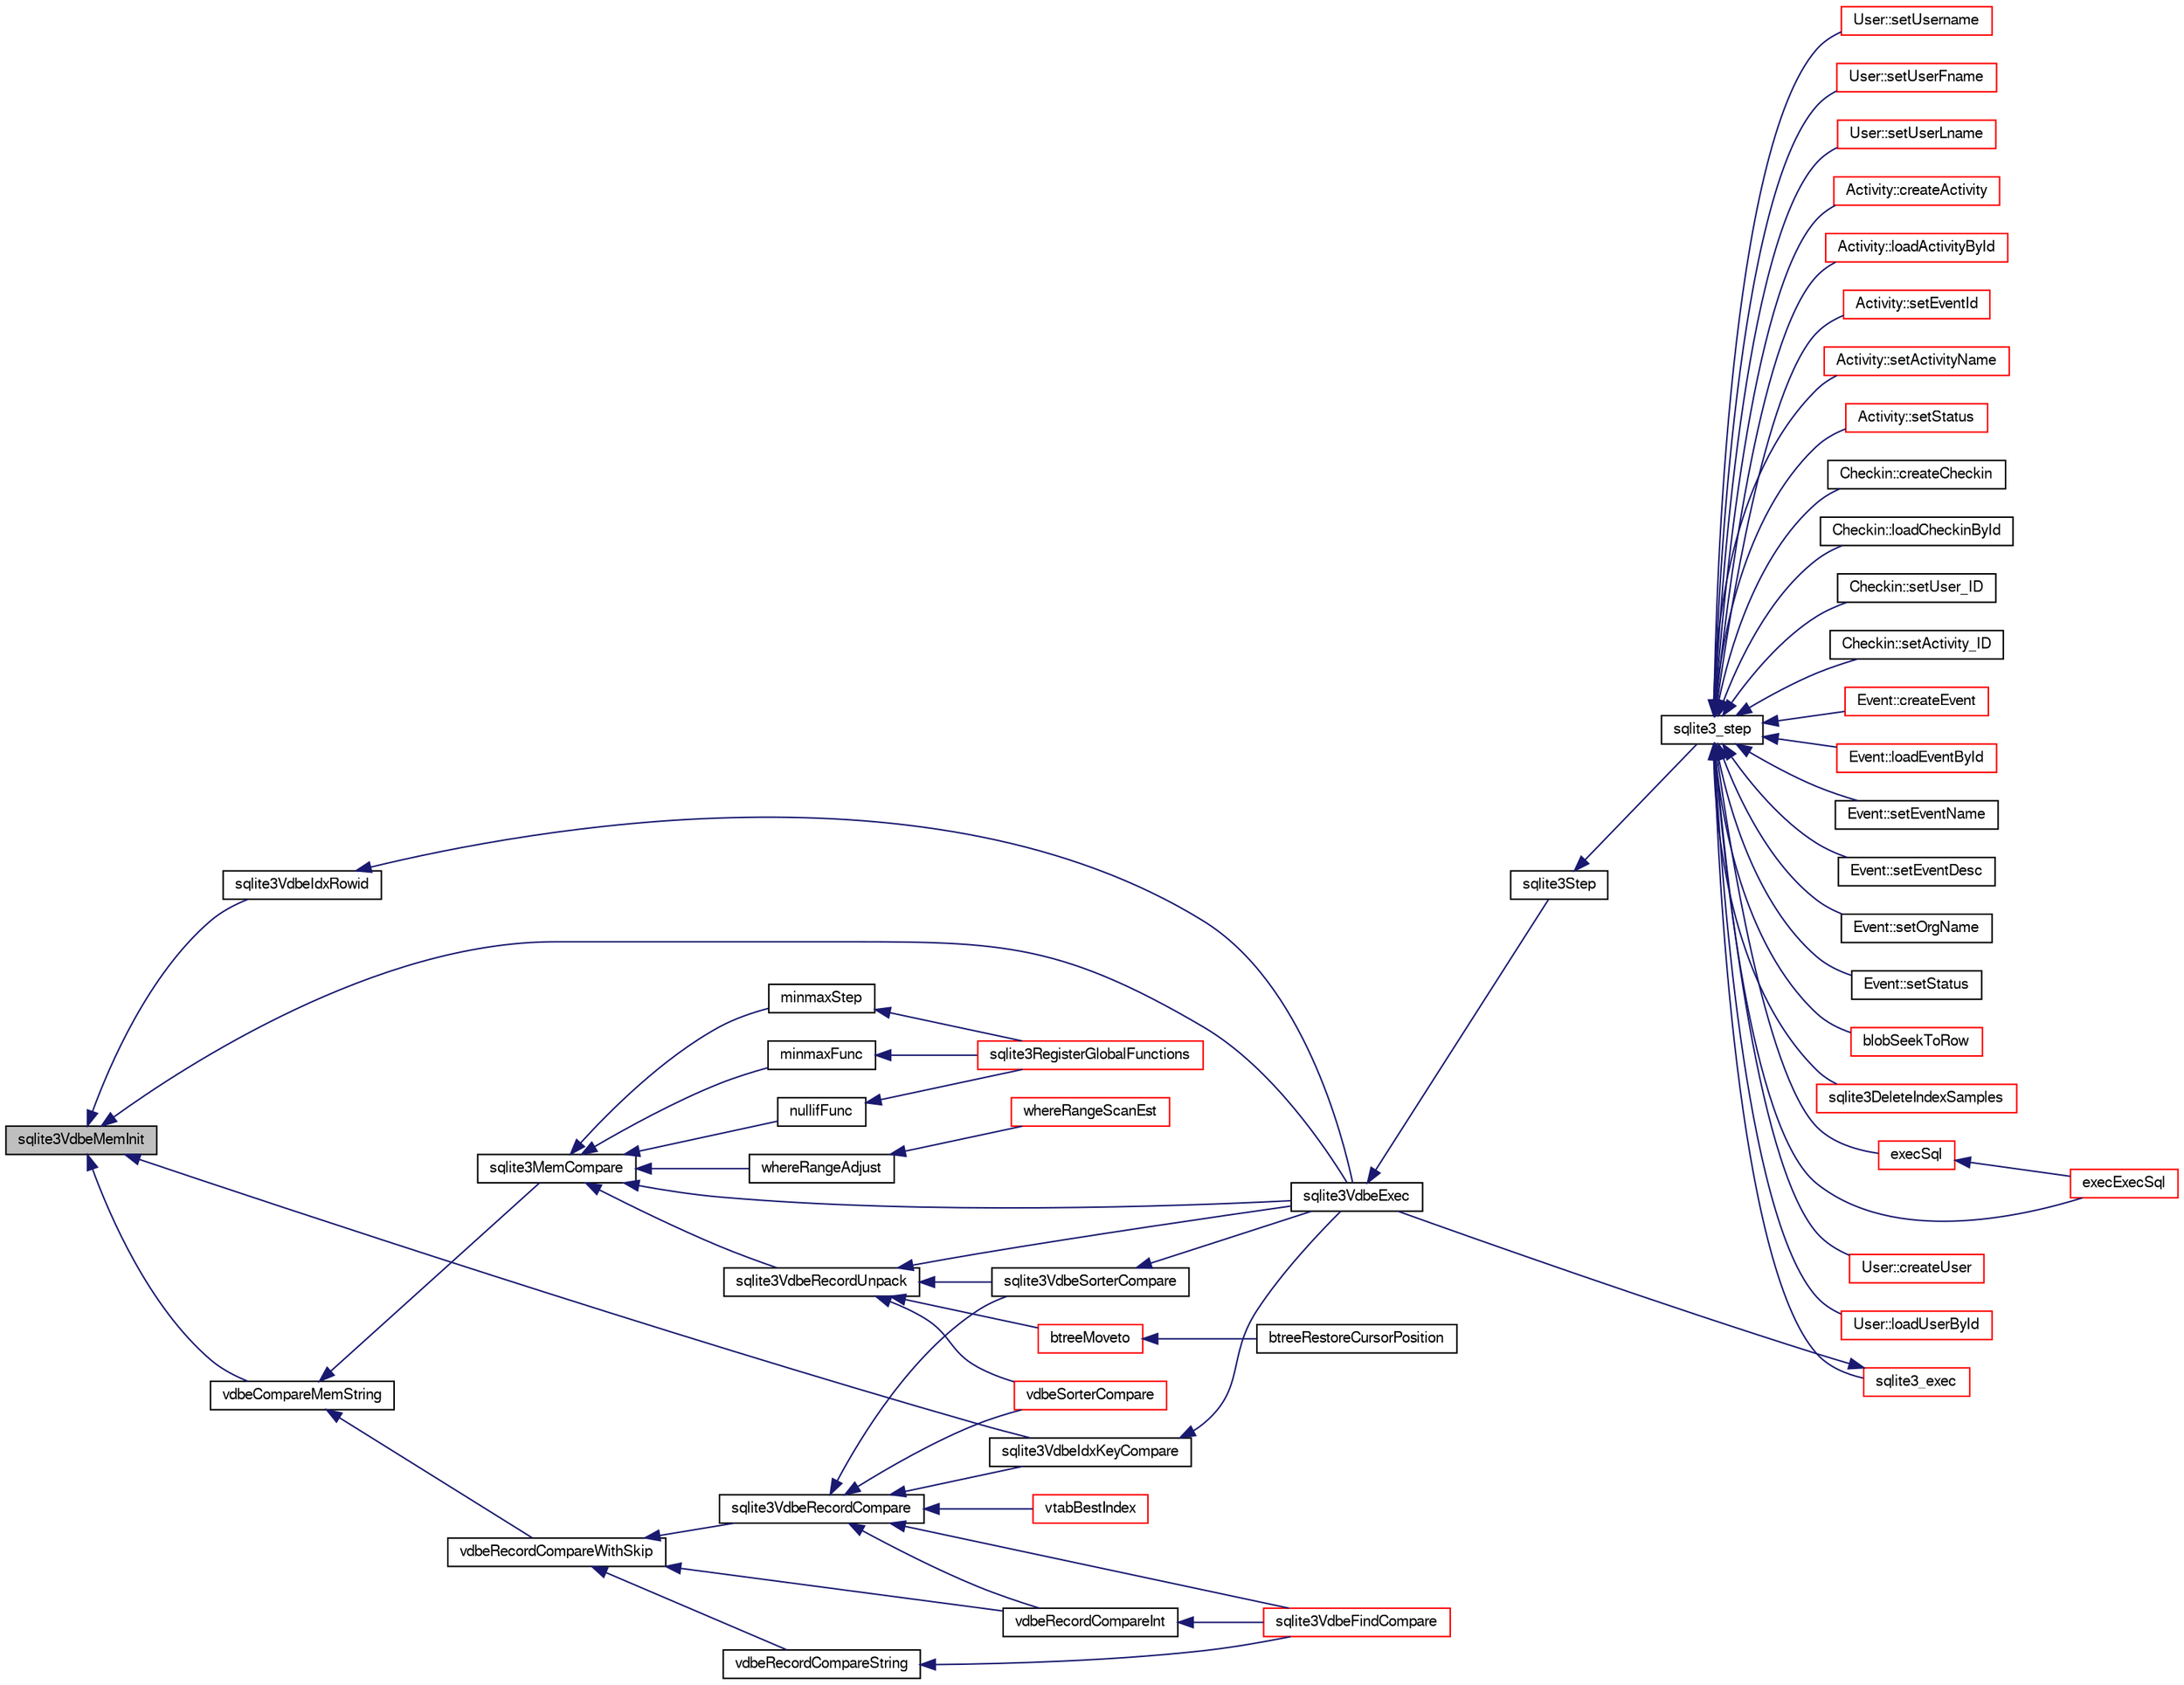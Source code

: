 digraph "sqlite3VdbeMemInit"
{
  edge [fontname="FreeSans",fontsize="10",labelfontname="FreeSans",labelfontsize="10"];
  node [fontname="FreeSans",fontsize="10",shape=record];
  rankdir="LR";
  Node770644 [label="sqlite3VdbeMemInit",height=0.2,width=0.4,color="black", fillcolor="grey75", style="filled", fontcolor="black"];
  Node770644 -> Node770645 [dir="back",color="midnightblue",fontsize="10",style="solid",fontname="FreeSans"];
  Node770645 [label="vdbeCompareMemString",height=0.2,width=0.4,color="black", fillcolor="white", style="filled",URL="$sqlite3_8c.html#afc618ccf0c8dc5c4de68c35c8b1613c1"];
  Node770645 -> Node770646 [dir="back",color="midnightblue",fontsize="10",style="solid",fontname="FreeSans"];
  Node770646 [label="sqlite3MemCompare",height=0.2,width=0.4,color="black", fillcolor="white", style="filled",URL="$sqlite3_8c.html#a89fc02818dc8eb6be452ea408164b5e3"];
  Node770646 -> Node770647 [dir="back",color="midnightblue",fontsize="10",style="solid",fontname="FreeSans"];
  Node770647 [label="sqlite3VdbeRecordUnpack",height=0.2,width=0.4,color="black", fillcolor="white", style="filled",URL="$sqlite3_8c.html#a33dc4e6ab8c683f8c42b357da66328a0"];
  Node770647 -> Node770648 [dir="back",color="midnightblue",fontsize="10",style="solid",fontname="FreeSans"];
  Node770648 [label="btreeMoveto",height=0.2,width=0.4,color="red", fillcolor="white", style="filled",URL="$sqlite3_8c.html#a13481d732f5bb516f599d16a428034c4"];
  Node770648 -> Node770649 [dir="back",color="midnightblue",fontsize="10",style="solid",fontname="FreeSans"];
  Node770649 [label="btreeRestoreCursorPosition",height=0.2,width=0.4,color="black", fillcolor="white", style="filled",URL="$sqlite3_8c.html#ac3fe093bc4fe5a20ac5d5cabf99e119a"];
  Node770647 -> Node770651 [dir="back",color="midnightblue",fontsize="10",style="solid",fontname="FreeSans"];
  Node770651 [label="sqlite3VdbeExec",height=0.2,width=0.4,color="black", fillcolor="white", style="filled",URL="$sqlite3_8c.html#a8ce40a614bdc56719c4d642b1e4dfb21"];
  Node770651 -> Node770652 [dir="back",color="midnightblue",fontsize="10",style="solid",fontname="FreeSans"];
  Node770652 [label="sqlite3Step",height=0.2,width=0.4,color="black", fillcolor="white", style="filled",URL="$sqlite3_8c.html#a3f2872e873e2758a4beedad1d5113554"];
  Node770652 -> Node770653 [dir="back",color="midnightblue",fontsize="10",style="solid",fontname="FreeSans"];
  Node770653 [label="sqlite3_step",height=0.2,width=0.4,color="black", fillcolor="white", style="filled",URL="$sqlite3_8h.html#ac1e491ce36b7471eb28387f7d3c74334"];
  Node770653 -> Node770654 [dir="back",color="midnightblue",fontsize="10",style="solid",fontname="FreeSans"];
  Node770654 [label="Activity::createActivity",height=0.2,width=0.4,color="red", fillcolor="white", style="filled",URL="$classActivity.html#a813cc5e52c14ab49b39014c134e3425b"];
  Node770653 -> Node770657 [dir="back",color="midnightblue",fontsize="10",style="solid",fontname="FreeSans"];
  Node770657 [label="Activity::loadActivityById",height=0.2,width=0.4,color="red", fillcolor="white", style="filled",URL="$classActivity.html#abe4ffb4f08a47212ebf9013259d9e7fd"];
  Node770653 -> Node770659 [dir="back",color="midnightblue",fontsize="10",style="solid",fontname="FreeSans"];
  Node770659 [label="Activity::setEventId",height=0.2,width=0.4,color="red", fillcolor="white", style="filled",URL="$classActivity.html#adb1d0fd0d08f473e068f0a4086bfa9ca"];
  Node770653 -> Node770660 [dir="back",color="midnightblue",fontsize="10",style="solid",fontname="FreeSans"];
  Node770660 [label="Activity::setActivityName",height=0.2,width=0.4,color="red", fillcolor="white", style="filled",URL="$classActivity.html#a62dc3737b33915a36086f9dd26d16a81"];
  Node770653 -> Node770661 [dir="back",color="midnightblue",fontsize="10",style="solid",fontname="FreeSans"];
  Node770661 [label="Activity::setStatus",height=0.2,width=0.4,color="red", fillcolor="white", style="filled",URL="$classActivity.html#af618135a7738f4d2a7ee147a8ef912ea"];
  Node770653 -> Node770662 [dir="back",color="midnightblue",fontsize="10",style="solid",fontname="FreeSans"];
  Node770662 [label="Checkin::createCheckin",height=0.2,width=0.4,color="black", fillcolor="white", style="filled",URL="$classCheckin.html#a4e40acdf7fff0e607f6de4f24f3a163c"];
  Node770653 -> Node770663 [dir="back",color="midnightblue",fontsize="10",style="solid",fontname="FreeSans"];
  Node770663 [label="Checkin::loadCheckinById",height=0.2,width=0.4,color="black", fillcolor="white", style="filled",URL="$classCheckin.html#a3461f70ea6c68475225f2a07f78a21e0"];
  Node770653 -> Node770664 [dir="back",color="midnightblue",fontsize="10",style="solid",fontname="FreeSans"];
  Node770664 [label="Checkin::setUser_ID",height=0.2,width=0.4,color="black", fillcolor="white", style="filled",URL="$classCheckin.html#a76ab640f4f912876dbebf183db5359c6"];
  Node770653 -> Node770665 [dir="back",color="midnightblue",fontsize="10",style="solid",fontname="FreeSans"];
  Node770665 [label="Checkin::setActivity_ID",height=0.2,width=0.4,color="black", fillcolor="white", style="filled",URL="$classCheckin.html#ab2ff3ec2604ec73a42af25874a00b232"];
  Node770653 -> Node770666 [dir="back",color="midnightblue",fontsize="10",style="solid",fontname="FreeSans"];
  Node770666 [label="Event::createEvent",height=0.2,width=0.4,color="red", fillcolor="white", style="filled",URL="$classEvent.html#a77adb9f4a46ffb32c2d931f0691f5903"];
  Node770653 -> Node770667 [dir="back",color="midnightblue",fontsize="10",style="solid",fontname="FreeSans"];
  Node770667 [label="Event::loadEventById",height=0.2,width=0.4,color="red", fillcolor="white", style="filled",URL="$classEvent.html#afa66cea33f722dbeecb69cc98fdea055"];
  Node770653 -> Node770668 [dir="back",color="midnightblue",fontsize="10",style="solid",fontname="FreeSans"];
  Node770668 [label="Event::setEventName",height=0.2,width=0.4,color="black", fillcolor="white", style="filled",URL="$classEvent.html#a10596b6ca077df05184e30d62b08729d"];
  Node770653 -> Node770669 [dir="back",color="midnightblue",fontsize="10",style="solid",fontname="FreeSans"];
  Node770669 [label="Event::setEventDesc",height=0.2,width=0.4,color="black", fillcolor="white", style="filled",URL="$classEvent.html#ae36b8377dcae792f1c5c4726024c981b"];
  Node770653 -> Node770670 [dir="back",color="midnightblue",fontsize="10",style="solid",fontname="FreeSans"];
  Node770670 [label="Event::setOrgName",height=0.2,width=0.4,color="black", fillcolor="white", style="filled",URL="$classEvent.html#a19aac0f776bd764563a54977656cf680"];
  Node770653 -> Node770671 [dir="back",color="midnightblue",fontsize="10",style="solid",fontname="FreeSans"];
  Node770671 [label="Event::setStatus",height=0.2,width=0.4,color="black", fillcolor="white", style="filled",URL="$classEvent.html#ab0a6b9285af0f4172eb841e2b80f8972"];
  Node770653 -> Node770672 [dir="back",color="midnightblue",fontsize="10",style="solid",fontname="FreeSans"];
  Node770672 [label="blobSeekToRow",height=0.2,width=0.4,color="red", fillcolor="white", style="filled",URL="$sqlite3_8c.html#afff57e13332b98c8a44a7cebe38962ab"];
  Node770653 -> Node770675 [dir="back",color="midnightblue",fontsize="10",style="solid",fontname="FreeSans"];
  Node770675 [label="sqlite3DeleteIndexSamples",height=0.2,width=0.4,color="red", fillcolor="white", style="filled",URL="$sqlite3_8c.html#aaeda0302fbf61397ec009f65bed047ef"];
  Node770653 -> Node770844 [dir="back",color="midnightblue",fontsize="10",style="solid",fontname="FreeSans"];
  Node770844 [label="sqlite3_exec",height=0.2,width=0.4,color="red", fillcolor="white", style="filled",URL="$sqlite3_8h.html#a97487ec8150e0bcc8fa392ab8f0e24db"];
  Node770844 -> Node770651 [dir="back",color="midnightblue",fontsize="10",style="solid",fontname="FreeSans"];
  Node770653 -> Node770835 [dir="back",color="midnightblue",fontsize="10",style="solid",fontname="FreeSans"];
  Node770835 [label="execSql",height=0.2,width=0.4,color="red", fillcolor="white", style="filled",URL="$sqlite3_8c.html#a7d16651b98a110662f4c265eff0246cb"];
  Node770835 -> Node770836 [dir="back",color="midnightblue",fontsize="10",style="solid",fontname="FreeSans"];
  Node770836 [label="execExecSql",height=0.2,width=0.4,color="red", fillcolor="white", style="filled",URL="$sqlite3_8c.html#ac1be09a6c047f21133d16378d301e0d4"];
  Node770653 -> Node770836 [dir="back",color="midnightblue",fontsize="10",style="solid",fontname="FreeSans"];
  Node770653 -> Node770838 [dir="back",color="midnightblue",fontsize="10",style="solid",fontname="FreeSans"];
  Node770838 [label="User::createUser",height=0.2,width=0.4,color="red", fillcolor="white", style="filled",URL="$classUser.html#a22ed673939e8cc0a136130b809bba513"];
  Node770653 -> Node770839 [dir="back",color="midnightblue",fontsize="10",style="solid",fontname="FreeSans"];
  Node770839 [label="User::loadUserById",height=0.2,width=0.4,color="red", fillcolor="white", style="filled",URL="$classUser.html#a863377665b7fb83c5547dcf9727f5092"];
  Node770653 -> Node770840 [dir="back",color="midnightblue",fontsize="10",style="solid",fontname="FreeSans"];
  Node770840 [label="User::setUsername",height=0.2,width=0.4,color="red", fillcolor="white", style="filled",URL="$classUser.html#aa0497022a136cb78de785b0a39ae60b1"];
  Node770653 -> Node770841 [dir="back",color="midnightblue",fontsize="10",style="solid",fontname="FreeSans"];
  Node770841 [label="User::setUserFname",height=0.2,width=0.4,color="red", fillcolor="white", style="filled",URL="$classUser.html#a72657eb55cd0ca437b4841a43f19912f"];
  Node770653 -> Node770842 [dir="back",color="midnightblue",fontsize="10",style="solid",fontname="FreeSans"];
  Node770842 [label="User::setUserLname",height=0.2,width=0.4,color="red", fillcolor="white", style="filled",URL="$classUser.html#aa25973387e5afe1aa6f60dd6545e33b5"];
  Node770647 -> Node770912 [dir="back",color="midnightblue",fontsize="10",style="solid",fontname="FreeSans"];
  Node770912 [label="vdbeSorterCompare",height=0.2,width=0.4,color="red", fillcolor="white", style="filled",URL="$sqlite3_8c.html#a26a68c900e02f2594095fbb9847bcfcb"];
  Node770647 -> Node770936 [dir="back",color="midnightblue",fontsize="10",style="solid",fontname="FreeSans"];
  Node770936 [label="sqlite3VdbeSorterCompare",height=0.2,width=0.4,color="black", fillcolor="white", style="filled",URL="$sqlite3_8c.html#a6e73d18bbcc57eb7069169ef7122686c"];
  Node770936 -> Node770651 [dir="back",color="midnightblue",fontsize="10",style="solid",fontname="FreeSans"];
  Node770646 -> Node770651 [dir="back",color="midnightblue",fontsize="10",style="solid",fontname="FreeSans"];
  Node770646 -> Node770937 [dir="back",color="midnightblue",fontsize="10",style="solid",fontname="FreeSans"];
  Node770937 [label="minmaxFunc",height=0.2,width=0.4,color="black", fillcolor="white", style="filled",URL="$sqlite3_8c.html#a4d00f48b948fd73cb70bcfd1efc0bfb0"];
  Node770937 -> Node770938 [dir="back",color="midnightblue",fontsize="10",style="solid",fontname="FreeSans"];
  Node770938 [label="sqlite3RegisterGlobalFunctions",height=0.2,width=0.4,color="red", fillcolor="white", style="filled",URL="$sqlite3_8c.html#a9f75bd111010f29e1b8d74344473c4ec"];
  Node770646 -> Node771465 [dir="back",color="midnightblue",fontsize="10",style="solid",fontname="FreeSans"];
  Node771465 [label="nullifFunc",height=0.2,width=0.4,color="black", fillcolor="white", style="filled",URL="$sqlite3_8c.html#aa677b6612cd4e6630438b729f56cd3e6"];
  Node771465 -> Node770938 [dir="back",color="midnightblue",fontsize="10",style="solid",fontname="FreeSans"];
  Node770646 -> Node771456 [dir="back",color="midnightblue",fontsize="10",style="solid",fontname="FreeSans"];
  Node771456 [label="minmaxStep",height=0.2,width=0.4,color="black", fillcolor="white", style="filled",URL="$sqlite3_8c.html#a5b4c0da0f3b61d7ff25ebd30aa22cca4"];
  Node771456 -> Node770938 [dir="back",color="midnightblue",fontsize="10",style="solid",fontname="FreeSans"];
  Node770646 -> Node771133 [dir="back",color="midnightblue",fontsize="10",style="solid",fontname="FreeSans"];
  Node771133 [label="whereRangeAdjust",height=0.2,width=0.4,color="black", fillcolor="white", style="filled",URL="$sqlite3_8c.html#a1b94c28528c76286e51c1211e9c7ca9e"];
  Node771133 -> Node771134 [dir="back",color="midnightblue",fontsize="10",style="solid",fontname="FreeSans"];
  Node771134 [label="whereRangeScanEst",height=0.2,width=0.4,color="red", fillcolor="white", style="filled",URL="$sqlite3_8c.html#a8815a2e7d35f2f543cfc93ff09af2315"];
  Node770645 -> Node771517 [dir="back",color="midnightblue",fontsize="10",style="solid",fontname="FreeSans"];
  Node771517 [label="vdbeRecordCompareWithSkip",height=0.2,width=0.4,color="black", fillcolor="white", style="filled",URL="$sqlite3_8c.html#a3e4bfdbbc6a8b6120c6df742e0720078"];
  Node771517 -> Node771518 [dir="back",color="midnightblue",fontsize="10",style="solid",fontname="FreeSans"];
  Node771518 [label="sqlite3VdbeRecordCompare",height=0.2,width=0.4,color="black", fillcolor="white", style="filled",URL="$sqlite3_8c.html#a58c98706c7f8dd49c401c05bfe4932da"];
  Node771518 -> Node771519 [dir="back",color="midnightblue",fontsize="10",style="solid",fontname="FreeSans"];
  Node771519 [label="vdbeRecordCompareInt",height=0.2,width=0.4,color="black", fillcolor="white", style="filled",URL="$sqlite3_8c.html#a459104c31aa42ddf98d697d52e21270d"];
  Node771519 -> Node771520 [dir="back",color="midnightblue",fontsize="10",style="solid",fontname="FreeSans"];
  Node771520 [label="sqlite3VdbeFindCompare",height=0.2,width=0.4,color="red", fillcolor="white", style="filled",URL="$sqlite3_8c.html#ad9c940db4ada13b5cafa9db531e0490f"];
  Node771518 -> Node771520 [dir="back",color="midnightblue",fontsize="10",style="solid",fontname="FreeSans"];
  Node771518 -> Node771016 [dir="back",color="midnightblue",fontsize="10",style="solid",fontname="FreeSans"];
  Node771016 [label="sqlite3VdbeIdxKeyCompare",height=0.2,width=0.4,color="black", fillcolor="white", style="filled",URL="$sqlite3_8c.html#a633ec6b384086f70ef61b64a5269afc9"];
  Node771016 -> Node770651 [dir="back",color="midnightblue",fontsize="10",style="solid",fontname="FreeSans"];
  Node771518 -> Node770912 [dir="back",color="midnightblue",fontsize="10",style="solid",fontname="FreeSans"];
  Node771518 -> Node770936 [dir="back",color="midnightblue",fontsize="10",style="solid",fontname="FreeSans"];
  Node771518 -> Node771236 [dir="back",color="midnightblue",fontsize="10",style="solid",fontname="FreeSans"];
  Node771236 [label="vtabBestIndex",height=0.2,width=0.4,color="red", fillcolor="white", style="filled",URL="$sqlite3_8c.html#a7c9e7ebb514ed9b71c217bf567decf82"];
  Node771517 -> Node771519 [dir="back",color="midnightblue",fontsize="10",style="solid",fontname="FreeSans"];
  Node771517 -> Node771521 [dir="back",color="midnightblue",fontsize="10",style="solid",fontname="FreeSans"];
  Node771521 [label="vdbeRecordCompareString",height=0.2,width=0.4,color="black", fillcolor="white", style="filled",URL="$sqlite3_8c.html#af821a18a0284c3656bc001223fae440b"];
  Node771521 -> Node771520 [dir="back",color="midnightblue",fontsize="10",style="solid",fontname="FreeSans"];
  Node770644 -> Node771015 [dir="back",color="midnightblue",fontsize="10",style="solid",fontname="FreeSans"];
  Node771015 [label="sqlite3VdbeIdxRowid",height=0.2,width=0.4,color="black", fillcolor="white", style="filled",URL="$sqlite3_8c.html#a1a759afe6bc723418d03214c07ba410f"];
  Node771015 -> Node770651 [dir="back",color="midnightblue",fontsize="10",style="solid",fontname="FreeSans"];
  Node770644 -> Node771016 [dir="back",color="midnightblue",fontsize="10",style="solid",fontname="FreeSans"];
  Node770644 -> Node770651 [dir="back",color="midnightblue",fontsize="10",style="solid",fontname="FreeSans"];
}
